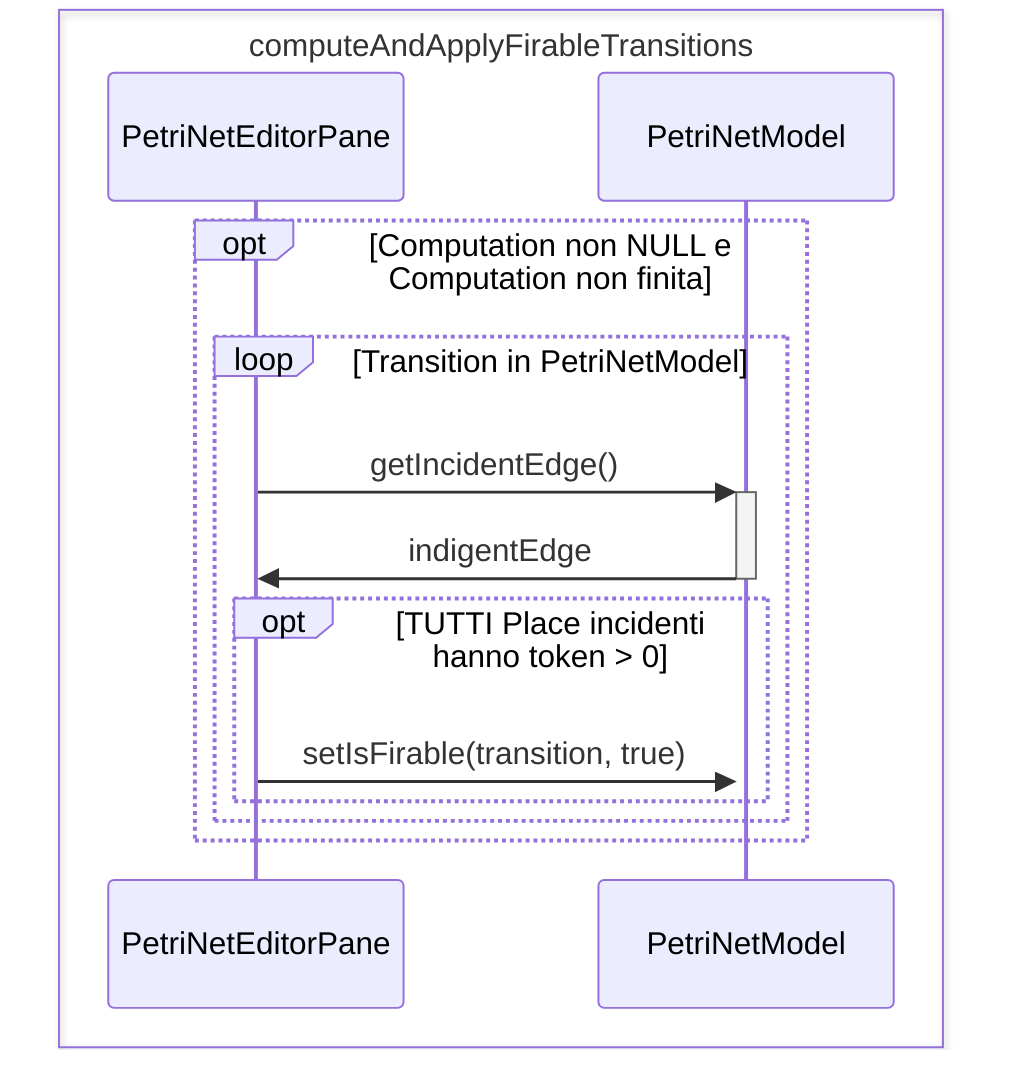 sequenceDiagram
    box computeAndApplyFirableTransitions
    participant Pane as PetriNetEditorPane
    participant Model as PetriNetModel
    end

    opt Computation non NULL e Computation non finita
        loop Transition in PetriNetModel
        Pane->>+Model: getIncidentEdge()
        Model->>-Pane: indigentEdge
        opt TUTTI Place incidenti hanno token > 0
        Pane->>+Model: setIsFirable(transition, true)
        end
    end
end